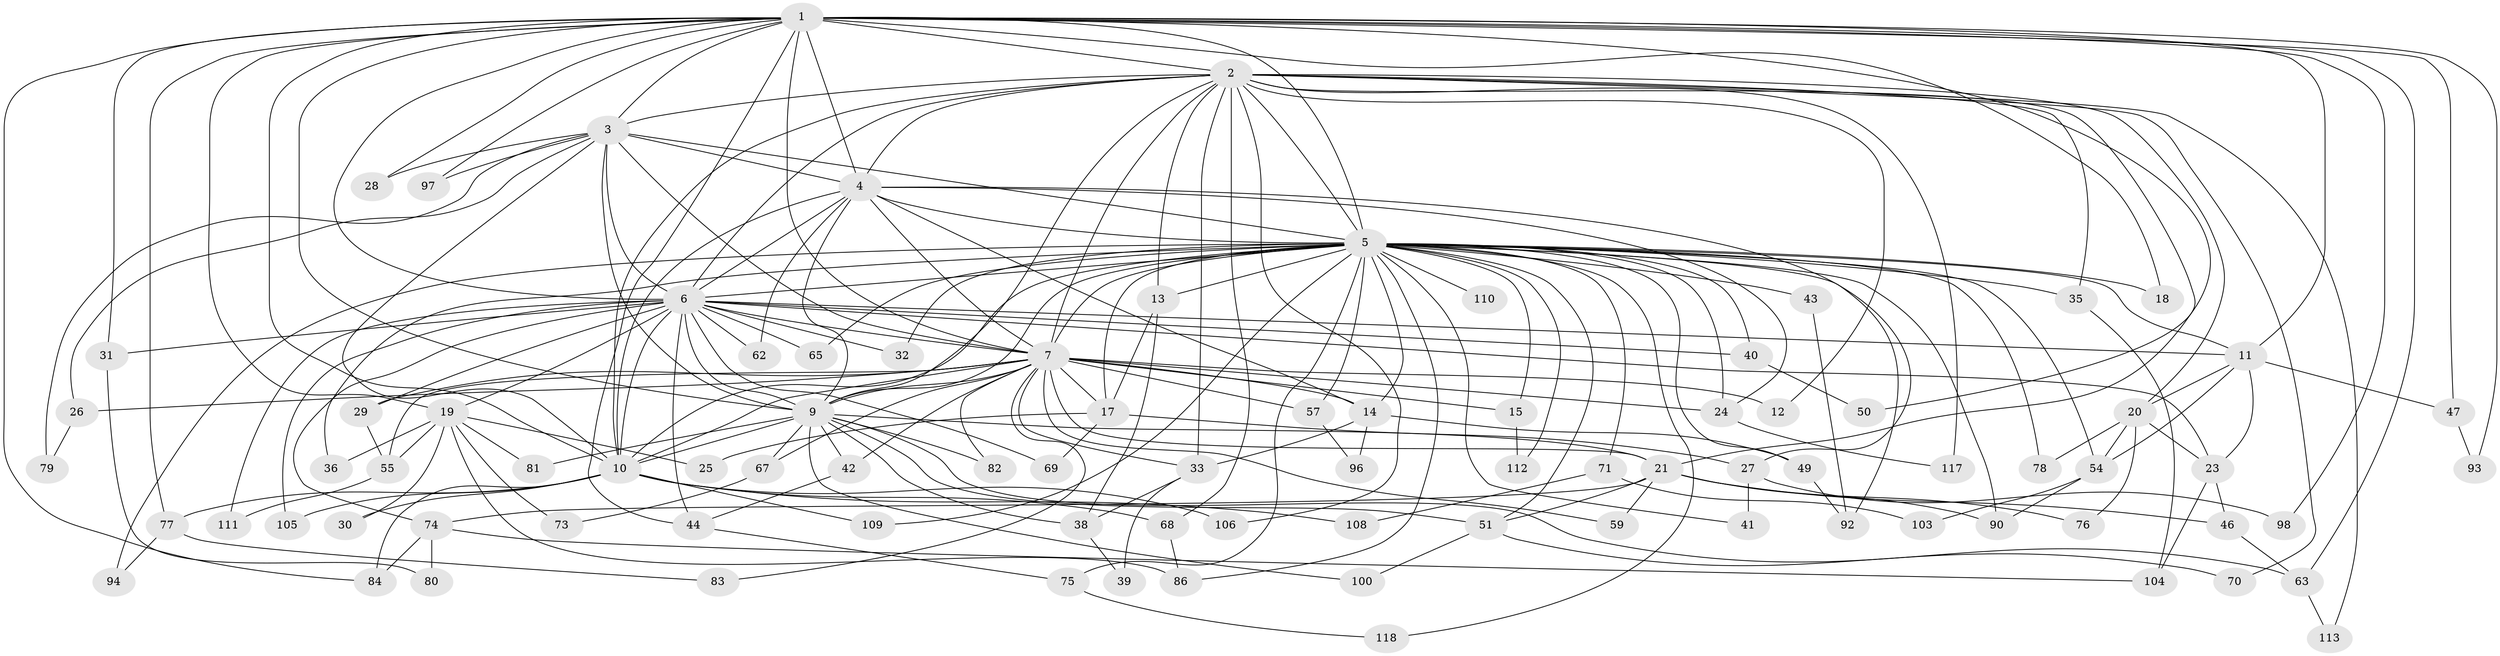 // original degree distribution, {26: 0.01694915254237288, 20: 0.01694915254237288, 13: 0.00847457627118644, 14: 0.00847457627118644, 24: 0.00847457627118644, 33: 0.00847457627118644, 18: 0.00847457627118644, 16: 0.00847457627118644, 7: 0.00847457627118644, 2: 0.4745762711864407, 4: 0.1271186440677966, 3: 0.23728813559322035, 6: 0.01694915254237288, 9: 0.00847457627118644, 8: 0.00847457627118644, 5: 0.03389830508474576}
// Generated by graph-tools (version 1.1) at 2025/41/03/06/25 10:41:41]
// undirected, 89 vertices, 211 edges
graph export_dot {
graph [start="1"]
  node [color=gray90,style=filled];
  1 [super="+66"];
  2 [super="+58"];
  3 [super="+16"];
  4 [super="+48"];
  5 [super="+8"];
  6 [super="+53"];
  7 [super="+61"];
  9 [super="+37"];
  10 [super="+22"];
  11 [super="+107"];
  12;
  13;
  14 [super="+64"];
  15;
  17 [super="+45"];
  18;
  19;
  20 [super="+89"];
  21 [super="+72"];
  23 [super="+34"];
  24;
  25;
  26;
  27;
  28;
  29;
  30;
  31;
  32;
  33 [super="+91"];
  35 [super="+85"];
  36;
  38 [super="+60"];
  39;
  40;
  41;
  42;
  43;
  44 [super="+56"];
  46;
  47;
  49;
  50;
  51 [super="+52"];
  54 [super="+99"];
  55 [super="+116"];
  57;
  59;
  62;
  63 [super="+102"];
  65;
  67;
  68;
  69;
  70;
  71;
  73;
  74;
  75 [super="+101"];
  76;
  77;
  78;
  79;
  80;
  81;
  82;
  83;
  84 [super="+87"];
  86 [super="+88"];
  90 [super="+114"];
  92 [super="+95"];
  93;
  94;
  96;
  97;
  98;
  100;
  103;
  104 [super="+115"];
  105;
  106;
  108;
  109;
  110;
  111;
  112;
  113;
  117;
  118;
  1 -- 2 [weight=3];
  1 -- 3 [weight=2];
  1 -- 4;
  1 -- 5 [weight=2];
  1 -- 6;
  1 -- 7;
  1 -- 9;
  1 -- 10;
  1 -- 11;
  1 -- 18;
  1 -- 19;
  1 -- 28;
  1 -- 31;
  1 -- 44;
  1 -- 47;
  1 -- 50;
  1 -- 77;
  1 -- 93;
  1 -- 97;
  1 -- 98;
  1 -- 63;
  1 -- 84;
  2 -- 3;
  2 -- 4;
  2 -- 5 [weight=2];
  2 -- 6;
  2 -- 7;
  2 -- 9;
  2 -- 10;
  2 -- 12;
  2 -- 13;
  2 -- 20 [weight=2];
  2 -- 33;
  2 -- 35;
  2 -- 68;
  2 -- 70;
  2 -- 106;
  2 -- 113;
  2 -- 21;
  2 -- 117;
  3 -- 4;
  3 -- 5 [weight=2];
  3 -- 6;
  3 -- 7;
  3 -- 9 [weight=2];
  3 -- 10;
  3 -- 26;
  3 -- 28;
  3 -- 97;
  3 -- 79;
  4 -- 5 [weight=2];
  4 -- 6;
  4 -- 7 [weight=2];
  4 -- 9;
  4 -- 10;
  4 -- 14;
  4 -- 27;
  4 -- 62;
  4 -- 24;
  5 -- 6 [weight=2];
  5 -- 7 [weight=2];
  5 -- 9 [weight=2];
  5 -- 10 [weight=3];
  5 -- 18;
  5 -- 24;
  5 -- 36;
  5 -- 40;
  5 -- 43 [weight=2];
  5 -- 57;
  5 -- 78;
  5 -- 110 [weight=2];
  5 -- 65;
  5 -- 11;
  5 -- 71;
  5 -- 13;
  5 -- 14;
  5 -- 15;
  5 -- 75 [weight=2];
  5 -- 17;
  5 -- 86;
  5 -- 90;
  5 -- 94;
  5 -- 32;
  5 -- 35 [weight=2];
  5 -- 41;
  5 -- 109;
  5 -- 112;
  5 -- 49;
  5 -- 54;
  5 -- 118;
  5 -- 92;
  5 -- 51;
  6 -- 7;
  6 -- 9;
  6 -- 10;
  6 -- 11;
  6 -- 19;
  6 -- 23;
  6 -- 29;
  6 -- 31;
  6 -- 32;
  6 -- 40;
  6 -- 65;
  6 -- 69;
  6 -- 74;
  6 -- 105;
  6 -- 111;
  6 -- 44;
  6 -- 62;
  7 -- 9;
  7 -- 10;
  7 -- 12;
  7 -- 15;
  7 -- 21;
  7 -- 24;
  7 -- 26;
  7 -- 29;
  7 -- 33;
  7 -- 42;
  7 -- 55;
  7 -- 57;
  7 -- 59;
  7 -- 67;
  7 -- 82;
  7 -- 83;
  7 -- 17;
  7 -- 14;
  9 -- 10;
  9 -- 21;
  9 -- 38;
  9 -- 42;
  9 -- 51;
  9 -- 63;
  9 -- 67;
  9 -- 81;
  9 -- 100;
  9 -- 82;
  10 -- 30;
  10 -- 68;
  10 -- 77;
  10 -- 105;
  10 -- 106;
  10 -- 108;
  10 -- 84;
  10 -- 109;
  11 -- 20;
  11 -- 23;
  11 -- 47;
  11 -- 54;
  13 -- 17;
  13 -- 38;
  14 -- 49;
  14 -- 96;
  14 -- 33;
  15 -- 112;
  17 -- 25;
  17 -- 27;
  17 -- 69;
  19 -- 25;
  19 -- 30;
  19 -- 36;
  19 -- 55;
  19 -- 73;
  19 -- 81;
  19 -- 86;
  20 -- 76;
  20 -- 78;
  20 -- 54;
  20 -- 23;
  21 -- 46;
  21 -- 51;
  21 -- 59;
  21 -- 76;
  21 -- 74;
  21 -- 90;
  23 -- 46;
  23 -- 104;
  24 -- 117;
  26 -- 79;
  27 -- 41;
  27 -- 98;
  29 -- 55;
  31 -- 80;
  33 -- 39;
  33 -- 38;
  35 -- 104;
  38 -- 39;
  40 -- 50;
  42 -- 44;
  43 -- 92;
  44 -- 75;
  46 -- 63;
  47 -- 93;
  49 -- 92;
  51 -- 70;
  51 -- 100;
  54 -- 90;
  54 -- 103;
  55 -- 111;
  57 -- 96;
  63 -- 113;
  67 -- 73;
  68 -- 86;
  71 -- 103;
  71 -- 108;
  74 -- 80;
  74 -- 84;
  74 -- 104;
  75 -- 118;
  77 -- 83;
  77 -- 94;
}
